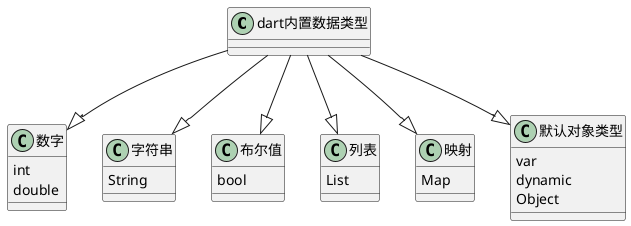 ```UML
@startuml
dart内置数据类型 --|> 数字
dart内置数据类型 --|> 字符串
dart内置数据类型 --|> 布尔值
dart内置数据类型 --|> 列表
dart内置数据类型 --|> 映射
dart内置数据类型 --|> 默认对象类型


数字 : int
数字 : double
字符串 : String
布尔值 : bool
列表 : List
映射 : Map
默认对象类型 : var
默认对象类型 : dynamic
默认对象类型 : Object
@enduml
```